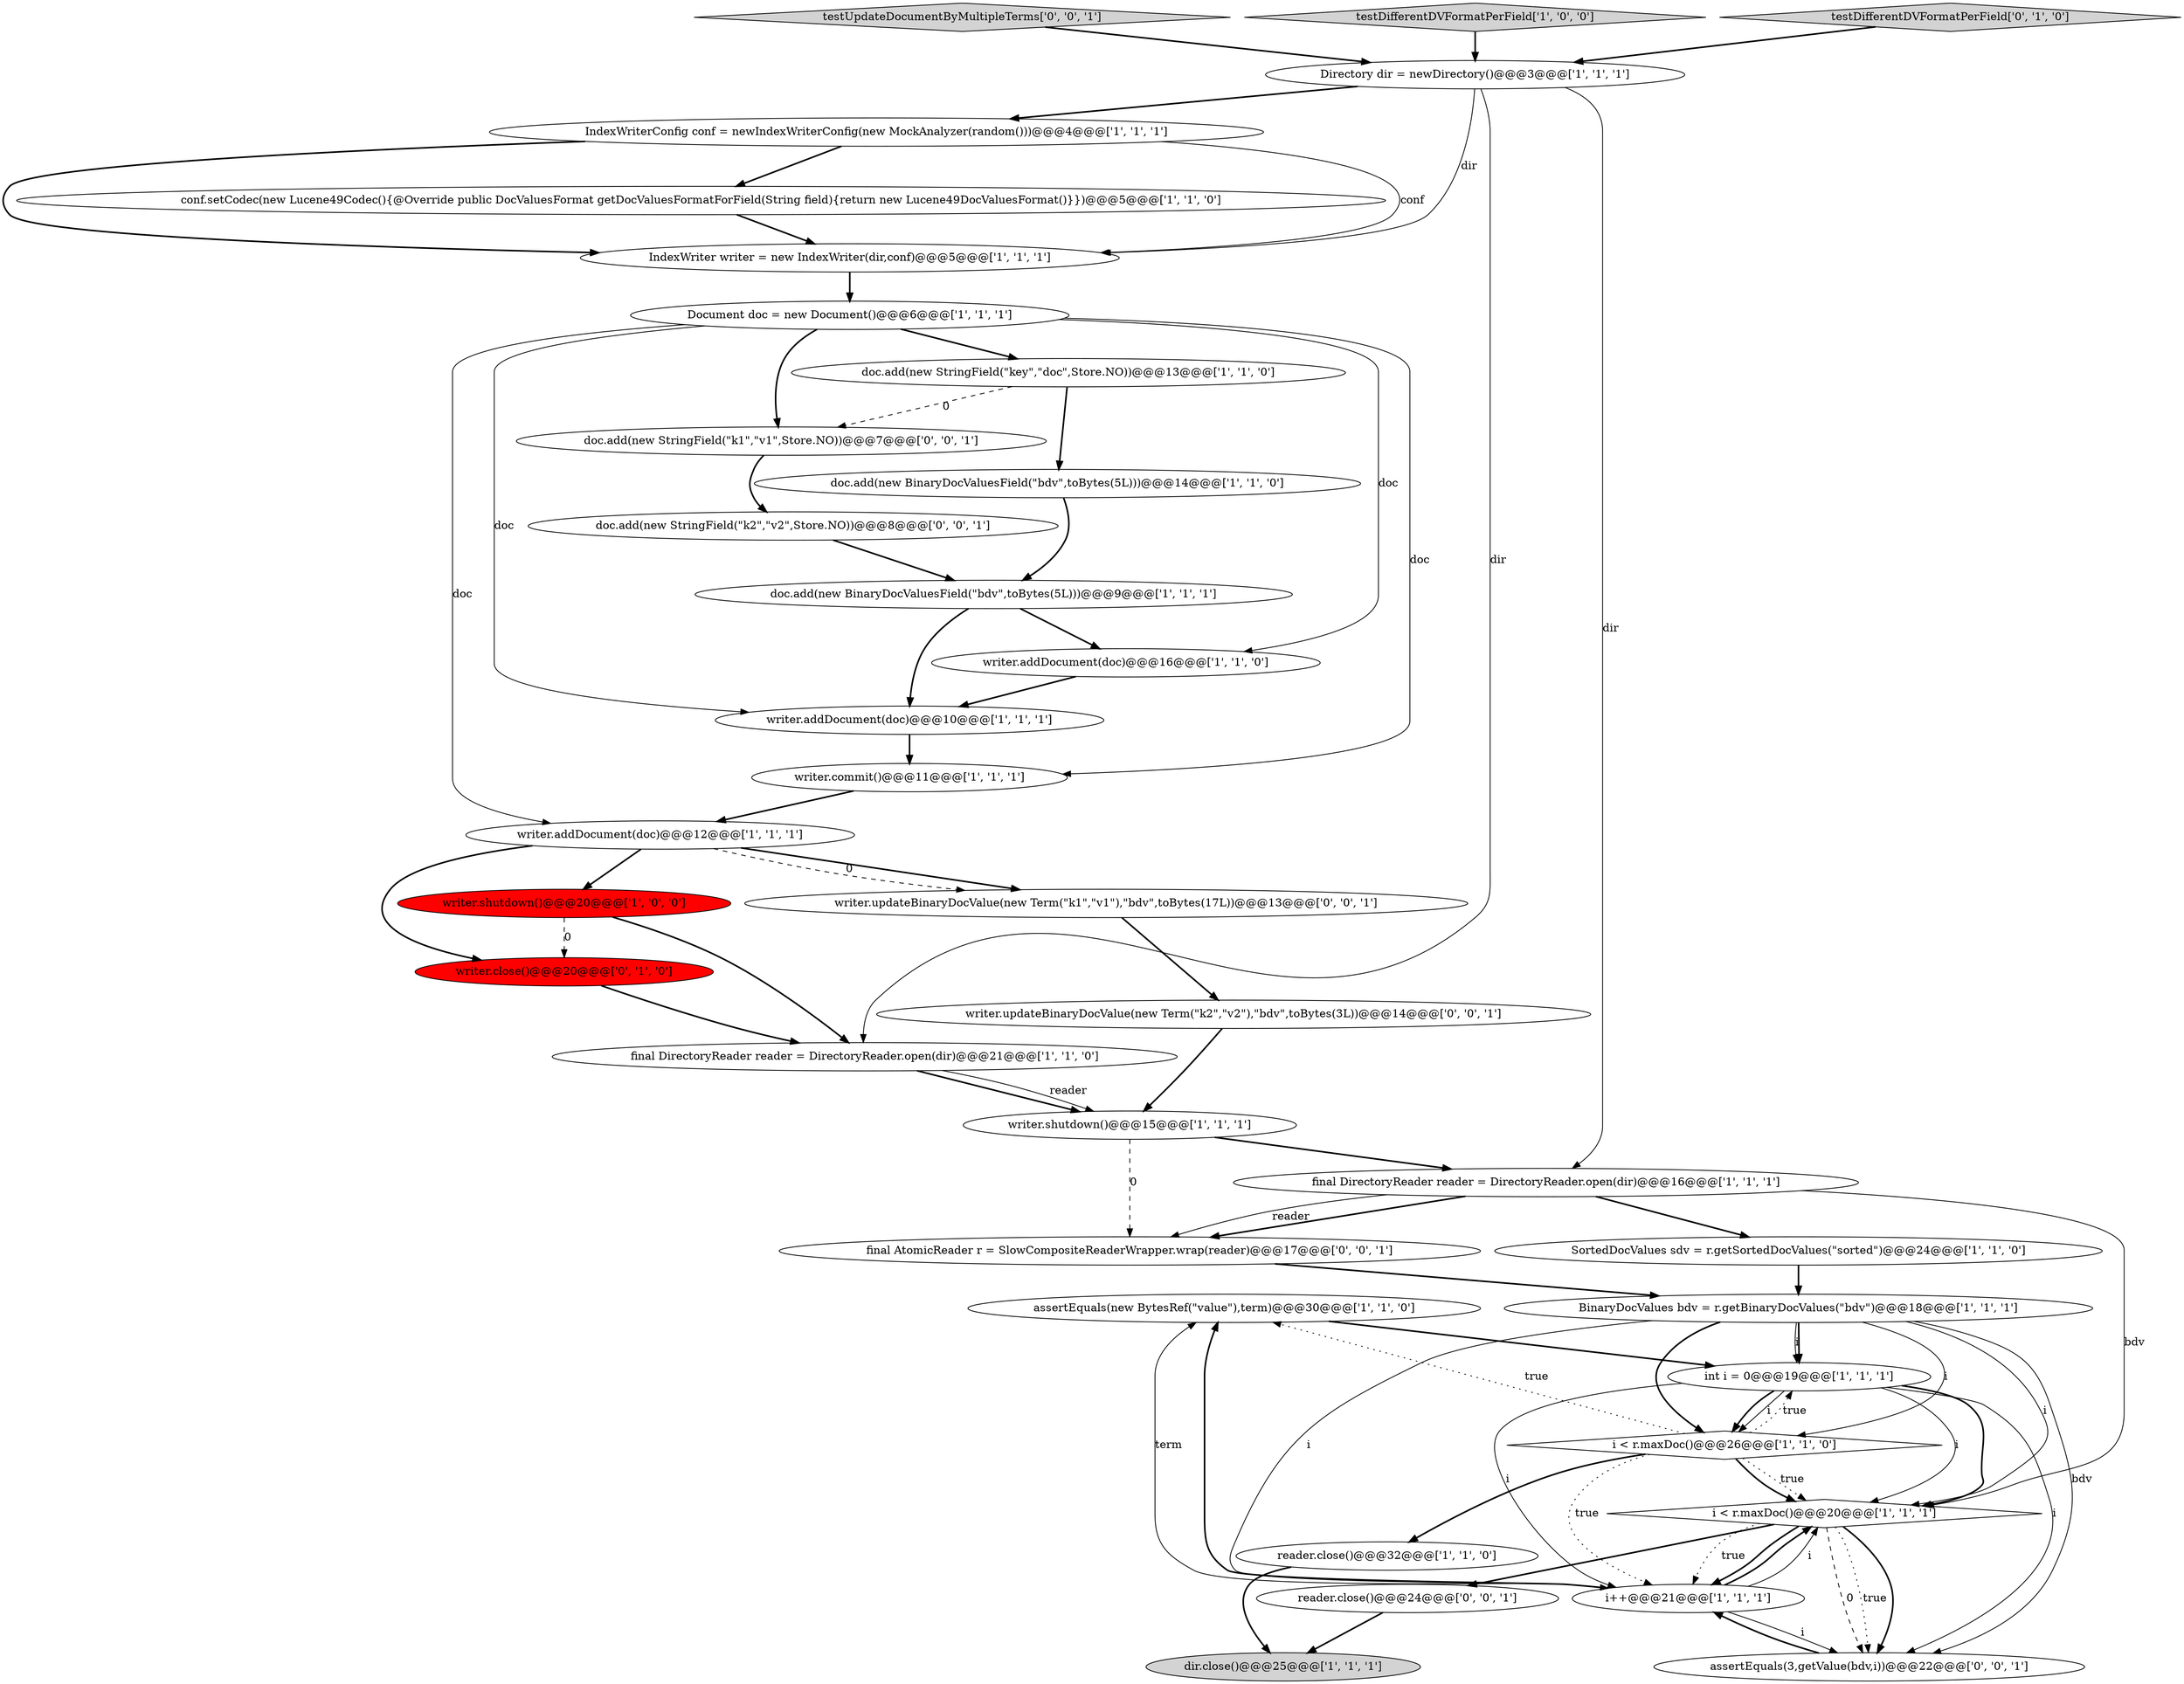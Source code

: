 digraph {
16 [style = filled, label = "assertEquals(new BytesRef(\"value\"),term)@@@30@@@['1', '1', '0']", fillcolor = white, shape = ellipse image = "AAA0AAABBB1BBB"];
24 [style = filled, label = "i < r.maxDoc()@@@20@@@['1', '1', '1']", fillcolor = white, shape = diamond image = "AAA0AAABBB1BBB"];
35 [style = filled, label = "doc.add(new StringField(\"k1\",\"v1\",Store.NO))@@@7@@@['0', '0', '1']", fillcolor = white, shape = ellipse image = "AAA0AAABBB3BBB"];
21 [style = filled, label = "writer.addDocument(doc)@@@16@@@['1', '1', '0']", fillcolor = white, shape = ellipse image = "AAA0AAABBB1BBB"];
30 [style = filled, label = "writer.updateBinaryDocValue(new Term(\"k2\",\"v2\"),\"bdv\",toBytes(3L))@@@14@@@['0', '0', '1']", fillcolor = white, shape = ellipse image = "AAA0AAABBB3BBB"];
34 [style = filled, label = "testUpdateDocumentByMultipleTerms['0', '0', '1']", fillcolor = lightgray, shape = diamond image = "AAA0AAABBB3BBB"];
9 [style = filled, label = "IndexWriterConfig conf = newIndexWriterConfig(new MockAnalyzer(random()))@@@4@@@['1', '1', '1']", fillcolor = white, shape = ellipse image = "AAA0AAABBB1BBB"];
33 [style = filled, label = "final AtomicReader r = SlowCompositeReaderWrapper.wrap(reader)@@@17@@@['0', '0', '1']", fillcolor = white, shape = ellipse image = "AAA0AAABBB3BBB"];
13 [style = filled, label = "writer.commit()@@@11@@@['1', '1', '1']", fillcolor = white, shape = ellipse image = "AAA0AAABBB1BBB"];
22 [style = filled, label = "doc.add(new BinaryDocValuesField(\"bdv\",toBytes(5L)))@@@14@@@['1', '1', '0']", fillcolor = white, shape = ellipse image = "AAA0AAABBB1BBB"];
3 [style = filled, label = "writer.addDocument(doc)@@@10@@@['1', '1', '1']", fillcolor = white, shape = ellipse image = "AAA0AAABBB1BBB"];
10 [style = filled, label = "final DirectoryReader reader = DirectoryReader.open(dir)@@@16@@@['1', '1', '1']", fillcolor = white, shape = ellipse image = "AAA0AAABBB1BBB"];
12 [style = filled, label = "writer.addDocument(doc)@@@12@@@['1', '1', '1']", fillcolor = white, shape = ellipse image = "AAA0AAABBB1BBB"];
14 [style = filled, label = "doc.add(new BinaryDocValuesField(\"bdv\",toBytes(5L)))@@@9@@@['1', '1', '1']", fillcolor = white, shape = ellipse image = "AAA0AAABBB1BBB"];
18 [style = filled, label = "testDifferentDVFormatPerField['1', '0', '0']", fillcolor = lightgray, shape = diamond image = "AAA0AAABBB1BBB"];
25 [style = filled, label = "IndexWriter writer = new IndexWriter(dir,conf)@@@5@@@['1', '1', '1']", fillcolor = white, shape = ellipse image = "AAA0AAABBB1BBB"];
4 [style = filled, label = "i++@@@21@@@['1', '1', '1']", fillcolor = white, shape = ellipse image = "AAA0AAABBB1BBB"];
8 [style = filled, label = "writer.shutdown()@@@20@@@['1', '0', '0']", fillcolor = red, shape = ellipse image = "AAA1AAABBB1BBB"];
28 [style = filled, label = "doc.add(new StringField(\"k2\",\"v2\",Store.NO))@@@8@@@['0', '0', '1']", fillcolor = white, shape = ellipse image = "AAA0AAABBB3BBB"];
32 [style = filled, label = "reader.close()@@@24@@@['0', '0', '1']", fillcolor = white, shape = ellipse image = "AAA0AAABBB3BBB"];
0 [style = filled, label = "reader.close()@@@32@@@['1', '1', '0']", fillcolor = white, shape = ellipse image = "AAA0AAABBB1BBB"];
5 [style = filled, label = "Directory dir = newDirectory()@@@3@@@['1', '1', '1']", fillcolor = white, shape = ellipse image = "AAA0AAABBB1BBB"];
7 [style = filled, label = "i < r.maxDoc()@@@26@@@['1', '1', '0']", fillcolor = white, shape = diamond image = "AAA0AAABBB1BBB"];
11 [style = filled, label = "Document doc = new Document()@@@6@@@['1', '1', '1']", fillcolor = white, shape = ellipse image = "AAA0AAABBB1BBB"];
15 [style = filled, label = "doc.add(new StringField(\"key\",\"doc\",Store.NO))@@@13@@@['1', '1', '0']", fillcolor = white, shape = ellipse image = "AAA0AAABBB1BBB"];
1 [style = filled, label = "dir.close()@@@25@@@['1', '1', '1']", fillcolor = lightgray, shape = ellipse image = "AAA0AAABBB1BBB"];
23 [style = filled, label = "conf.setCodec(new Lucene49Codec(){@Override public DocValuesFormat getDocValuesFormatForField(String field){return new Lucene49DocValuesFormat()}})@@@5@@@['1', '1', '0']", fillcolor = white, shape = ellipse image = "AAA0AAABBB1BBB"];
31 [style = filled, label = "assertEquals(3,getValue(bdv,i))@@@22@@@['0', '0', '1']", fillcolor = white, shape = ellipse image = "AAA0AAABBB3BBB"];
29 [style = filled, label = "writer.updateBinaryDocValue(new Term(\"k1\",\"v1\"),\"bdv\",toBytes(17L))@@@13@@@['0', '0', '1']", fillcolor = white, shape = ellipse image = "AAA0AAABBB3BBB"];
17 [style = filled, label = "SortedDocValues sdv = r.getSortedDocValues(\"sorted\")@@@24@@@['1', '1', '0']", fillcolor = white, shape = ellipse image = "AAA0AAABBB1BBB"];
20 [style = filled, label = "BinaryDocValues bdv = r.getBinaryDocValues(\"bdv\")@@@18@@@['1', '1', '1']", fillcolor = white, shape = ellipse image = "AAA0AAABBB1BBB"];
27 [style = filled, label = "testDifferentDVFormatPerField['0', '1', '0']", fillcolor = lightgray, shape = diamond image = "AAA0AAABBB2BBB"];
2 [style = filled, label = "final DirectoryReader reader = DirectoryReader.open(dir)@@@21@@@['1', '1', '0']", fillcolor = white, shape = ellipse image = "AAA0AAABBB1BBB"];
26 [style = filled, label = "writer.close()@@@20@@@['0', '1', '0']", fillcolor = red, shape = ellipse image = "AAA1AAABBB2BBB"];
6 [style = filled, label = "int i = 0@@@19@@@['1', '1', '1']", fillcolor = white, shape = ellipse image = "AAA0AAABBB1BBB"];
19 [style = filled, label = "writer.shutdown()@@@15@@@['1', '1', '1']", fillcolor = white, shape = ellipse image = "AAA0AAABBB1BBB"];
14->3 [style = bold, label=""];
23->25 [style = bold, label=""];
7->6 [style = dotted, label="true"];
2->19 [style = bold, label=""];
4->24 [style = bold, label=""];
20->7 [style = solid, label="i"];
6->4 [style = solid, label="i"];
33->20 [style = bold, label=""];
11->21 [style = solid, label="doc"];
5->9 [style = bold, label=""];
29->30 [style = bold, label=""];
10->24 [style = solid, label="bdv"];
34->5 [style = bold, label=""];
24->4 [style = dotted, label="true"];
16->6 [style = bold, label=""];
24->32 [style = bold, label=""];
24->31 [style = dotted, label="true"];
31->4 [style = bold, label=""];
19->10 [style = bold, label=""];
6->24 [style = bold, label=""];
10->17 [style = bold, label=""];
7->0 [style = bold, label=""];
5->10 [style = solid, label="dir"];
12->26 [style = bold, label=""];
20->6 [style = bold, label=""];
11->13 [style = solid, label="doc"];
6->7 [style = solid, label="i"];
4->16 [style = solid, label="term"];
5->25 [style = solid, label="dir"];
9->25 [style = solid, label="conf"];
2->19 [style = solid, label="reader"];
6->24 [style = solid, label="i"];
11->35 [style = bold, label=""];
7->24 [style = dotted, label="true"];
11->15 [style = bold, label=""];
28->14 [style = bold, label=""];
15->22 [style = bold, label=""];
6->31 [style = solid, label="i"];
4->24 [style = solid, label="i"];
15->35 [style = dashed, label="0"];
9->23 [style = bold, label=""];
35->28 [style = bold, label=""];
30->19 [style = bold, label=""];
26->2 [style = bold, label=""];
7->24 [style = bold, label=""];
24->4 [style = bold, label=""];
13->12 [style = bold, label=""];
12->29 [style = bold, label=""];
8->2 [style = bold, label=""];
24->31 [style = bold, label=""];
11->3 [style = solid, label="doc"];
25->11 [style = bold, label=""];
12->8 [style = bold, label=""];
0->1 [style = bold, label=""];
18->5 [style = bold, label=""];
9->25 [style = bold, label=""];
32->1 [style = bold, label=""];
24->31 [style = dashed, label="0"];
7->4 [style = dotted, label="true"];
12->29 [style = dashed, label="0"];
7->16 [style = dotted, label="true"];
4->31 [style = solid, label="i"];
3->13 [style = bold, label=""];
20->31 [style = solid, label="bdv"];
11->12 [style = solid, label="doc"];
10->33 [style = bold, label=""];
20->4 [style = solid, label="i"];
27->5 [style = bold, label=""];
20->7 [style = bold, label=""];
22->14 [style = bold, label=""];
6->7 [style = bold, label=""];
20->24 [style = solid, label="i"];
10->33 [style = solid, label="reader"];
19->33 [style = dashed, label="0"];
14->21 [style = bold, label=""];
4->16 [style = bold, label=""];
20->6 [style = solid, label="i"];
5->2 [style = solid, label="dir"];
21->3 [style = bold, label=""];
17->20 [style = bold, label=""];
8->26 [style = dashed, label="0"];
}
